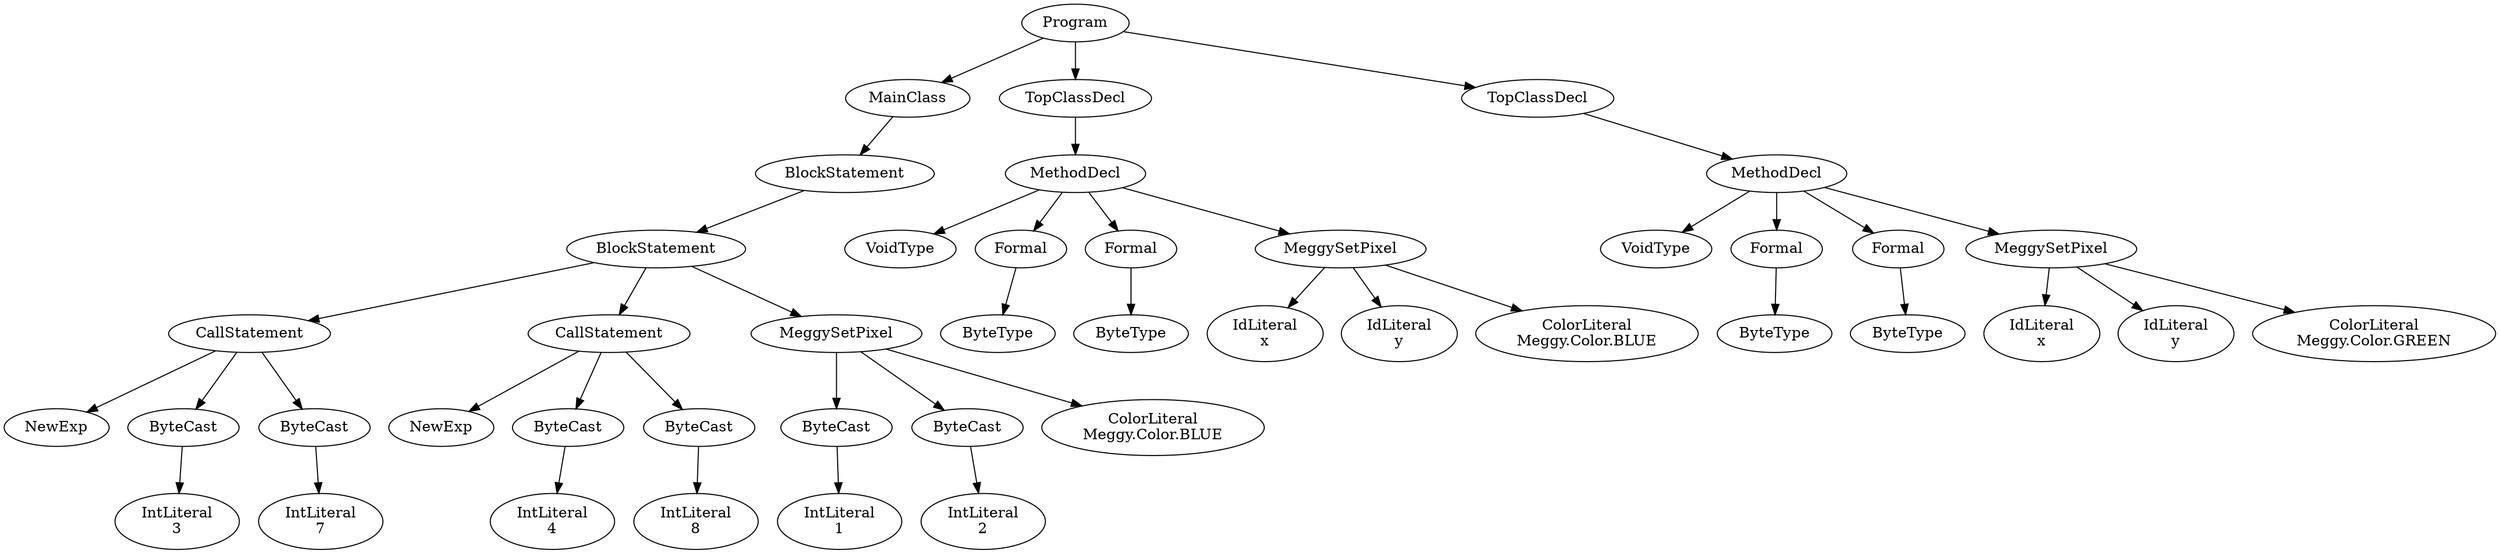 digraph ASTGraph {
0 [ label="Program" ];
1 [ label="MainClass" ];
0 -> 1
2 [ label="BlockStatement" ];
1 -> 2
3 [ label="BlockStatement" ];
2 -> 3
4 [ label="CallStatement" ];
3 -> 4
5 [ label="NewExp" ];
4 -> 5
6 [ label="ByteCast" ];
4 -> 6
7 [ label="IntLiteral\n3" ];
6 -> 7
8 [ label="ByteCast" ];
4 -> 8
9 [ label="IntLiteral\n7" ];
8 -> 9
10 [ label="CallStatement" ];
3 -> 10
11 [ label="NewExp" ];
10 -> 11
12 [ label="ByteCast" ];
10 -> 12
13 [ label="IntLiteral\n4" ];
12 -> 13
14 [ label="ByteCast" ];
10 -> 14
15 [ label="IntLiteral\n8" ];
14 -> 15
16 [ label="MeggySetPixel" ];
3 -> 16
17 [ label="ByteCast" ];
16 -> 17
18 [ label="IntLiteral\n1" ];
17 -> 18
19 [ label="ByteCast" ];
16 -> 19
20 [ label="IntLiteral\n2" ];
19 -> 20
21 [ label="ColorLiteral\nMeggy.Color.BLUE" ];
16 -> 21
22 [ label="TopClassDecl" ];
0 -> 22
23 [ label="MethodDecl" ];
22 -> 23
24 [ label="VoidType" ];
23 -> 24
25 [ label="Formal" ];
23 -> 25
26 [ label="ByteType" ];
25 -> 26
27 [ label="Formal" ];
23 -> 27
28 [ label="ByteType" ];
27 -> 28
29 [ label="MeggySetPixel" ];
23 -> 29
30 [ label="IdLiteral\nx" ];
29 -> 30
31 [ label="IdLiteral\ny" ];
29 -> 31
32 [ label="ColorLiteral\nMeggy.Color.BLUE" ];
29 -> 32
33 [ label="TopClassDecl" ];
0 -> 33
34 [ label="MethodDecl" ];
33 -> 34
35 [ label="VoidType" ];
34 -> 35
36 [ label="Formal" ];
34 -> 36
37 [ label="ByteType" ];
36 -> 37
38 [ label="Formal" ];
34 -> 38
39 [ label="ByteType" ];
38 -> 39
40 [ label="MeggySetPixel" ];
34 -> 40
41 [ label="IdLiteral\nx" ];
40 -> 41
42 [ label="IdLiteral\ny" ];
40 -> 42
43 [ label="ColorLiteral\nMeggy.Color.GREEN" ];
40 -> 43
}
